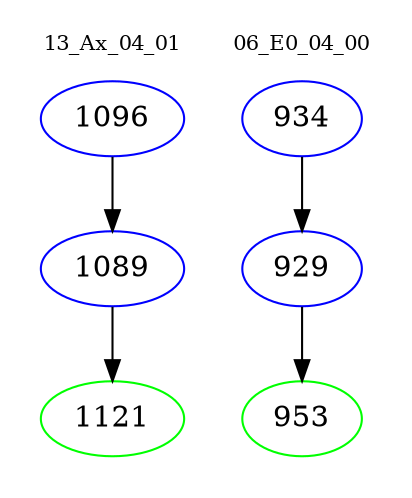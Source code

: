 digraph{
subgraph cluster_0 {
color = white
label = "13_Ax_04_01";
fontsize=10;
T0_1096 [label="1096", color="blue"]
T0_1096 -> T0_1089 [color="black"]
T0_1089 [label="1089", color="blue"]
T0_1089 -> T0_1121 [color="black"]
T0_1121 [label="1121", color="green"]
}
subgraph cluster_1 {
color = white
label = "06_E0_04_00";
fontsize=10;
T1_934 [label="934", color="blue"]
T1_934 -> T1_929 [color="black"]
T1_929 [label="929", color="blue"]
T1_929 -> T1_953 [color="black"]
T1_953 [label="953", color="green"]
}
}
